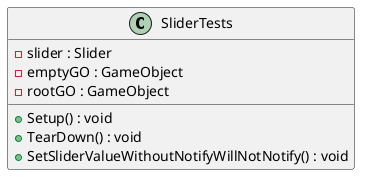 @startuml
class SliderTests {
    - slider : Slider
    - emptyGO : GameObject
    - rootGO : GameObject
    + Setup() : void
    + TearDown() : void
    + SetSliderValueWithoutNotifyWillNotNotify() : void
}
@enduml
